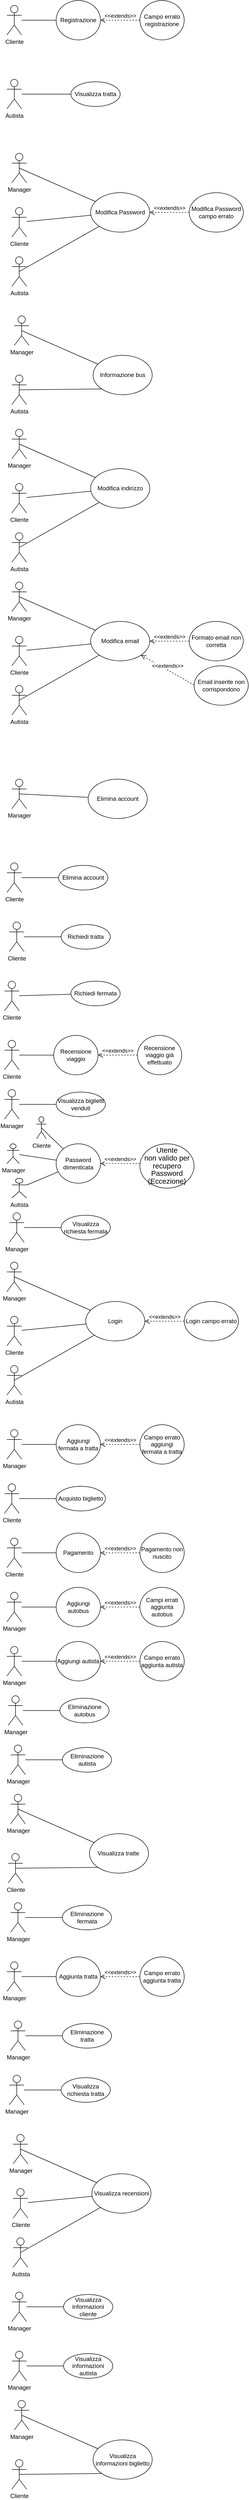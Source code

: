<mxfile version="12.2.2" type="device" pages="1"><diagram id="GbX4xSZyYI2LmrEJfxI9" name="Page-1"><mxGraphModel dx="868" dy="482" grid="1" gridSize="10" guides="1" tooltips="1" connect="1" arrows="1" fold="1" page="1" pageScale="1" pageWidth="827" pageHeight="1169" math="0" shadow="0"><root><mxCell id="0"/><mxCell id="1" parent="0"/><mxCell id="0_tDzzUkvHnb70HPdOWJ-1" value="Cliente" style="shape=umlActor;verticalLabelPosition=bottom;labelBackgroundColor=#ffffff;verticalAlign=top;html=1;outlineConnect=0;" parent="1" vertex="1"><mxGeometry x="20" y="20" width="30" height="60" as="geometry"/></mxCell><mxCell id="0_tDzzUkvHnb70HPdOWJ-2" value="" style="endArrow=none;html=1;" parent="1" source="0_tDzzUkvHnb70HPdOWJ-1" target="0_tDzzUkvHnb70HPdOWJ-3" edge="1"><mxGeometry width="50" height="50" relative="1" as="geometry"><mxPoint x="20" y="170" as="sourcePoint"/><mxPoint x="70" y="120" as="targetPoint"/></mxGeometry></mxCell><mxCell id="0_tDzzUkvHnb70HPdOWJ-3" value="Registrazione" style="ellipse;whiteSpace=wrap;html=1;" parent="1" vertex="1"><mxGeometry x="120" y="10" width="90" height="80" as="geometry"/></mxCell><mxCell id="0_tDzzUkvHnb70HPdOWJ-4" value="&amp;lt;&amp;lt;extends&amp;gt;&amp;gt;" style="html=1;verticalAlign=bottom;endArrow=open;dashed=1;endSize=8;" parent="1" target="0_tDzzUkvHnb70HPdOWJ-3" edge="1"><mxGeometry relative="1" as="geometry"><mxPoint x="290" y="50" as="sourcePoint"/><mxPoint x="210" y="50" as="targetPoint"/></mxGeometry></mxCell><mxCell id="0_tDzzUkvHnb70HPdOWJ-5" value="Campo errato registrazione" style="ellipse;whiteSpace=wrap;html=1;" parent="1" vertex="1"><mxGeometry x="290" y="10" width="90" height="80" as="geometry"/></mxCell><mxCell id="0_tDzzUkvHnb70HPdOWJ-7" value="Autista" style="shape=umlActor;verticalLabelPosition=bottom;labelBackgroundColor=#ffffff;verticalAlign=top;html=1;outlineConnect=0;" parent="1" vertex="1"><mxGeometry x="20" y="170" width="30" height="60" as="geometry"/></mxCell><mxCell id="0_tDzzUkvHnb70HPdOWJ-10" value="" style="endArrow=none;html=1;" parent="1" source="0_tDzzUkvHnb70HPdOWJ-7" target="0_tDzzUkvHnb70HPdOWJ-11" edge="1"><mxGeometry width="50" height="50" relative="1" as="geometry"><mxPoint x="20" y="320" as="sourcePoint"/><mxPoint x="70" y="270" as="targetPoint"/></mxGeometry></mxCell><mxCell id="0_tDzzUkvHnb70HPdOWJ-11" value="Visualizza tratta" style="ellipse;whiteSpace=wrap;html=1;" parent="1" vertex="1"><mxGeometry x="150" y="175" width="100" height="50" as="geometry"/></mxCell><mxCell id="0_tDzzUkvHnb70HPdOWJ-13" value="Manager" style="shape=umlActor;verticalLabelPosition=bottom;labelBackgroundColor=#ffffff;verticalAlign=top;html=1;outlineConnect=0;" parent="1" vertex="1"><mxGeometry x="30" y="320" width="30" height="60" as="geometry"/></mxCell><mxCell id="0_tDzzUkvHnb70HPdOWJ-14" value="Autista" style="shape=umlActor;verticalLabelPosition=bottom;labelBackgroundColor=#ffffff;verticalAlign=top;html=1;outlineConnect=0;" parent="1" vertex="1"><mxGeometry x="30" y="530" width="30" height="60" as="geometry"/></mxCell><mxCell id="0_tDzzUkvHnb70HPdOWJ-15" value="Cliente" style="shape=umlActor;verticalLabelPosition=bottom;labelBackgroundColor=#ffffff;verticalAlign=top;html=1;outlineConnect=0;" parent="1" vertex="1"><mxGeometry x="30" y="430" width="30" height="60" as="geometry"/></mxCell><mxCell id="0_tDzzUkvHnb70HPdOWJ-17" value="" style="endArrow=none;html=1;exitX=0.5;exitY=0.5;exitDx=0;exitDy=0;exitPerimeter=0;" parent="1" source="0_tDzzUkvHnb70HPdOWJ-13" target="0_tDzzUkvHnb70HPdOWJ-20" edge="1"><mxGeometry width="50" height="50" relative="1" as="geometry"><mxPoint x="80" y="370" as="sourcePoint"/><mxPoint x="110" y="350" as="targetPoint"/></mxGeometry></mxCell><mxCell id="0_tDzzUkvHnb70HPdOWJ-18" value="" style="endArrow=none;html=1;" parent="1" source="0_tDzzUkvHnb70HPdOWJ-15" target="0_tDzzUkvHnb70HPdOWJ-20" edge="1"><mxGeometry width="50" height="50" relative="1" as="geometry"><mxPoint x="95" y="480" as="sourcePoint"/><mxPoint x="140" y="450" as="targetPoint"/></mxGeometry></mxCell><mxCell id="0_tDzzUkvHnb70HPdOWJ-19" value="" style="endArrow=none;html=1;exitX=0.5;exitY=0.5;exitDx=0;exitDy=0;exitPerimeter=0;entryX=0;entryY=1;entryDx=0;entryDy=0;" parent="1" source="0_tDzzUkvHnb70HPdOWJ-14" target="0_tDzzUkvHnb70HPdOWJ-20" edge="1"><mxGeometry width="50" height="50" relative="1" as="geometry"><mxPoint x="90" y="580" as="sourcePoint"/><mxPoint x="140" y="530" as="targetPoint"/></mxGeometry></mxCell><mxCell id="0_tDzzUkvHnb70HPdOWJ-20" value="Modifica Password" style="ellipse;whiteSpace=wrap;html=1;" parent="1" vertex="1"><mxGeometry x="190" y="400" width="120" height="80" as="geometry"/></mxCell><mxCell id="0_tDzzUkvHnb70HPdOWJ-21" value="&amp;lt;&amp;lt;extends&amp;gt;&amp;gt;" style="html=1;verticalAlign=bottom;endArrow=open;dashed=1;endSize=8;exitX=0;exitY=0.5;exitDx=0;exitDy=0;" parent="1" source="0_tDzzUkvHnb70HPdOWJ-22" target="0_tDzzUkvHnb70HPdOWJ-20" edge="1"><mxGeometry relative="1" as="geometry"><mxPoint x="390" y="439.5" as="sourcePoint"/><mxPoint x="310" y="439.5" as="targetPoint"/></mxGeometry></mxCell><mxCell id="0_tDzzUkvHnb70HPdOWJ-22" value="Modifica Password campo errato" style="ellipse;whiteSpace=wrap;html=1;" parent="1" vertex="1"><mxGeometry x="390" y="400" width="110" height="80" as="geometry"/></mxCell><mxCell id="0_tDzzUkvHnb70HPdOWJ-23" value="Manager" style="shape=umlActor;verticalLabelPosition=bottom;labelBackgroundColor=#ffffff;verticalAlign=top;html=1;outlineConnect=0;" parent="1" vertex="1"><mxGeometry x="35" y="650" width="30" height="60" as="geometry"/></mxCell><mxCell id="0_tDzzUkvHnb70HPdOWJ-24" value="Autista" style="shape=umlActor;verticalLabelPosition=bottom;labelBackgroundColor=#ffffff;verticalAlign=top;html=1;outlineConnect=0;" parent="1" vertex="1"><mxGeometry x="30" y="770" width="30" height="60" as="geometry"/></mxCell><mxCell id="0_tDzzUkvHnb70HPdOWJ-25" value="" style="endArrow=none;html=1;exitX=0.5;exitY=0.5;exitDx=0;exitDy=0;exitPerimeter=0;" parent="1" source="0_tDzzUkvHnb70HPdOWJ-23" target="0_tDzzUkvHnb70HPdOWJ-27" edge="1"><mxGeometry width="50" height="50" relative="1" as="geometry"><mxPoint x="85" y="700" as="sourcePoint"/><mxPoint x="115" y="680" as="targetPoint"/></mxGeometry></mxCell><mxCell id="0_tDzzUkvHnb70HPdOWJ-26" value="" style="endArrow=none;html=1;exitX=0.5;exitY=0.5;exitDx=0;exitDy=0;exitPerimeter=0;entryX=0;entryY=1;entryDx=0;entryDy=0;" parent="1" source="0_tDzzUkvHnb70HPdOWJ-24" target="0_tDzzUkvHnb70HPdOWJ-27" edge="1"><mxGeometry width="50" height="50" relative="1" as="geometry"><mxPoint x="95" y="910" as="sourcePoint"/><mxPoint x="145" y="860" as="targetPoint"/></mxGeometry></mxCell><mxCell id="0_tDzzUkvHnb70HPdOWJ-27" value="Informazione bus" style="ellipse;whiteSpace=wrap;html=1;" parent="1" vertex="1"><mxGeometry x="195" y="730" width="120" height="80" as="geometry"/></mxCell><mxCell id="0_tDzzUkvHnb70HPdOWJ-28" value="Manager" style="shape=umlActor;verticalLabelPosition=bottom;labelBackgroundColor=#ffffff;verticalAlign=top;html=1;outlineConnect=0;" parent="1" vertex="1"><mxGeometry x="30" y="880" width="30" height="60" as="geometry"/></mxCell><mxCell id="0_tDzzUkvHnb70HPdOWJ-29" value="Autista" style="shape=umlActor;verticalLabelPosition=bottom;labelBackgroundColor=#ffffff;verticalAlign=top;html=1;outlineConnect=0;" parent="1" vertex="1"><mxGeometry x="30" y="1090" width="30" height="60" as="geometry"/></mxCell><mxCell id="0_tDzzUkvHnb70HPdOWJ-30" value="Cliente" style="shape=umlActor;verticalLabelPosition=bottom;labelBackgroundColor=#ffffff;verticalAlign=top;html=1;outlineConnect=0;" parent="1" vertex="1"><mxGeometry x="30" y="990" width="30" height="60" as="geometry"/></mxCell><mxCell id="0_tDzzUkvHnb70HPdOWJ-31" value="" style="endArrow=none;html=1;exitX=0.5;exitY=0.5;exitDx=0;exitDy=0;exitPerimeter=0;" parent="1" source="0_tDzzUkvHnb70HPdOWJ-28" target="0_tDzzUkvHnb70HPdOWJ-34" edge="1"><mxGeometry width="50" height="50" relative="1" as="geometry"><mxPoint x="80" y="930" as="sourcePoint"/><mxPoint x="110" y="910" as="targetPoint"/></mxGeometry></mxCell><mxCell id="0_tDzzUkvHnb70HPdOWJ-32" value="" style="endArrow=none;html=1;" parent="1" source="0_tDzzUkvHnb70HPdOWJ-30" target="0_tDzzUkvHnb70HPdOWJ-34" edge="1"><mxGeometry width="50" height="50" relative="1" as="geometry"><mxPoint x="95" y="1040" as="sourcePoint"/><mxPoint x="140" y="1010" as="targetPoint"/></mxGeometry></mxCell><mxCell id="0_tDzzUkvHnb70HPdOWJ-33" value="" style="endArrow=none;html=1;exitX=0.5;exitY=0.5;exitDx=0;exitDy=0;exitPerimeter=0;entryX=0;entryY=1;entryDx=0;entryDy=0;" parent="1" source="0_tDzzUkvHnb70HPdOWJ-29" target="0_tDzzUkvHnb70HPdOWJ-34" edge="1"><mxGeometry width="50" height="50" relative="1" as="geometry"><mxPoint x="90" y="1140" as="sourcePoint"/><mxPoint x="140" y="1090" as="targetPoint"/></mxGeometry></mxCell><mxCell id="0_tDzzUkvHnb70HPdOWJ-34" value="Modifica indirizzo&lt;span style=&quot;font-family: &amp;#34;helvetica&amp;#34; , &amp;#34;arial&amp;#34; , sans-serif ; font-size: 0px ; white-space: nowrap&quot;&gt;%3CmxGraphModel%3E%3Croot%3E%3CmxCell%20id%3D%220%22%2F%3E%3CmxCell%20id%3D%221%22%20parent%3D%220%22%2F%3E%3CmxCell%20id%3D%222%22%20value%3D%22Manager%22%20style%3D%22shape%3DumlActor%3BverticalLabelPosition%3Dbottom%3BlabelBackgroundColor%3D%23ffffff%3BverticalAlign%3Dtop%3Bhtml%3D1%3BoutlineConnect%3D0%3B%22%20vertex%3D%221%22%20parent%3D%221%22%3E%3CmxGeometry%20x%3D%2230%22%20y%3D%22320%22%20width%3D%2230%22%20height%3D%2260%22%20as%3D%22geometry%22%2F%3E%3C%2FmxCell%3E%3CmxCell%20id%3D%223%22%20value%3D%22Autista%22%20style%3D%22shape%3DumlActor%3BverticalLabelPosition%3Dbottom%3BlabelBackgroundColor%3D%23ffffff%3BverticalAlign%3Dtop%3Bhtml%3D1%3BoutlineConnect%3D0%3B%22%20vertex%3D%221%22%20parent%3D%221%22%3E%3CmxGeometry%20x%3D%2230%22%20y%3D%22530%22%20width%3D%2230%22%20height%3D%2260%22%20as%3D%22geometry%22%2F%3E%3C%2FmxCell%3E%3CmxCell%20id%3D%224%22%20value%3D%22Cliente%22%20style%3D%22shape%3DumlActor%3BverticalLabelPosition%3Dbottom%3BlabelBackgroundColor%3D%23ffffff%3BverticalAlign%3Dtop%3Bhtml%3D1%3BoutlineConnect%3D0%3B%22%20vertex%3D%221%22%20parent%3D%221%22%3E%3CmxGeometry%20x%3D%2230%22%20y%3D%22430%22%20width%3D%2230%22%20height%3D%2260%22%20as%3D%22geometry%22%2F%3E%3C%2FmxCell%3E%3CmxCell%20id%3D%225%22%20value%3D%22%22%20style%3D%22endArrow%3Dnone%3Bhtml%3D1%3BexitX%3D0.5%3BexitY%3D0.5%3BexitDx%3D0%3BexitDy%3D0%3BexitPerimeter%3D0%3B%22%20edge%3D%221%22%20source%3D%222%22%20target%3D%228%22%20parent%3D%221%22%3E%3CmxGeometry%20width%3D%2250%22%20height%3D%2250%22%20relative%3D%221%22%20as%3D%22geometry%22%3E%3CmxPoint%20x%3D%2280%22%20y%3D%22370%22%20as%3D%22sourcePoint%22%2F%3E%3CmxPoint%20x%3D%22110%22%20y%3D%22350%22%20as%3D%22targetPoint%22%2F%3E%3C%2FmxGeometry%3E%3C%2FmxCell%3E%3CmxCell%20id%3D%226%22%20value%3D%22%22%20style%3D%22endArrow%3Dnone%3Bhtml%3D1%3B%22%20edge%3D%221%22%20source%3D%224%22%20target%3D%228%22%20parent%3D%221%22%3E%3CmxGeometry%20width%3D%2250%22%20height%3D%2250%22%20relative%3D%221%22%20as%3D%22geometry%22%3E%3CmxPoint%20x%3D%2295%22%20y%3D%22480%22%20as%3D%22sourcePoint%22%2F%3E%3CmxPoint%20x%3D%22140%22%20y%3D%22450%22%20as%3D%22targetPoint%22%2F%3E%3C%2FmxGeometry%3E%3C%2FmxCell%3E%3CmxCell%20id%3D%227%22%20value%3D%22%22%20style%3D%22endArrow%3Dnone%3Bhtml%3D1%3BexitX%3D0.5%3BexitY%3D0.5%3BexitDx%3D0%3BexitDy%3D0%3BexitPerimeter%3D0%3BentryX%3D0%3BentryY%3D1%3BentryDx%3D0%3BentryDy%3D0%3B%22%20edge%3D%221%22%20source%3D%223%22%20target%3D%228%22%20parent%3D%221%22%3E%3CmxGeometry%20width%3D%2250%22%20height%3D%2250%22%20relative%3D%221%22%20as%3D%22geometry%22%3E%3CmxPoint%20x%3D%2290%22%20y%3D%22580%22%20as%3D%22sourcePoint%22%2F%3E%3CmxPoint%20x%3D%22140%22%20y%3D%22530%22%20as%3D%22targetPoint%22%2F%3E%3C%2FmxGeometry%3E%3C%2FmxCell%3E%3CmxCell%20id%3D%228%22%20value%3D%22Modifica%20Password%22%20style%3D%22ellipse%3BwhiteSpace%3Dwrap%3Bhtml%3D1%3B%22%20vertex%3D%221%22%20parent%3D%221%22%3E%3CmxGeometry%20x%3D%22190%22%20y%3D%22400%22%20width%3D%22120%22%20height%3D%2280%22%20as%3D%22geometry%22%2F%3E%3C%2FmxCell%3E%3CmxCell%20id%3D%229%22%20value%3D%22Informazione%20bus%22%20style%3D%22ellipse%3BwhiteSpace%3Dwrap%3Bhtml%3D1%3B%22%20vertex%3D%221%22%20parent%3D%221%22%3E%3CmxGeometry%20x%3D%22195%22%20y%3D%22730%22%20width%3D%22120%22%20height%3D%2280%22%20as%3D%22geometry%22%2F%3E%3C%2FmxCell%3E%3C%2Froot%3E%3C%2FmxGraphModel%3E&lt;/span&gt;" style="ellipse;whiteSpace=wrap;html=1;" parent="1" vertex="1"><mxGeometry x="190" y="960" width="120" height="80" as="geometry"/></mxCell><mxCell id="0_tDzzUkvHnb70HPdOWJ-44" value="Manager" style="shape=umlActor;verticalLabelPosition=bottom;labelBackgroundColor=#ffffff;verticalAlign=top;html=1;outlineConnect=0;" parent="1" vertex="1"><mxGeometry x="30" y="1190" width="30" height="60" as="geometry"/></mxCell><mxCell id="0_tDzzUkvHnb70HPdOWJ-45" value="Autista" style="shape=umlActor;verticalLabelPosition=bottom;labelBackgroundColor=#ffffff;verticalAlign=top;html=1;outlineConnect=0;" parent="1" vertex="1"><mxGeometry x="30" y="1400" width="30" height="60" as="geometry"/></mxCell><mxCell id="0_tDzzUkvHnb70HPdOWJ-46" value="Cliente" style="shape=umlActor;verticalLabelPosition=bottom;labelBackgroundColor=#ffffff;verticalAlign=top;html=1;outlineConnect=0;" parent="1" vertex="1"><mxGeometry x="30" y="1300" width="30" height="60" as="geometry"/></mxCell><mxCell id="0_tDzzUkvHnb70HPdOWJ-47" value="" style="endArrow=none;html=1;exitX=0.5;exitY=0.5;exitDx=0;exitDy=0;exitPerimeter=0;" parent="1" source="0_tDzzUkvHnb70HPdOWJ-44" target="0_tDzzUkvHnb70HPdOWJ-50" edge="1"><mxGeometry width="50" height="50" relative="1" as="geometry"><mxPoint x="80" y="1240" as="sourcePoint"/><mxPoint x="110" y="1220" as="targetPoint"/></mxGeometry></mxCell><mxCell id="0_tDzzUkvHnb70HPdOWJ-48" value="" style="endArrow=none;html=1;" parent="1" source="0_tDzzUkvHnb70HPdOWJ-46" target="0_tDzzUkvHnb70HPdOWJ-50" edge="1"><mxGeometry width="50" height="50" relative="1" as="geometry"><mxPoint x="95" y="1350" as="sourcePoint"/><mxPoint x="140" y="1320" as="targetPoint"/></mxGeometry></mxCell><mxCell id="0_tDzzUkvHnb70HPdOWJ-49" value="" style="endArrow=none;html=1;exitX=0.5;exitY=0.5;exitDx=0;exitDy=0;exitPerimeter=0;entryX=0;entryY=1;entryDx=0;entryDy=0;" parent="1" source="0_tDzzUkvHnb70HPdOWJ-45" target="0_tDzzUkvHnb70HPdOWJ-50" edge="1"><mxGeometry width="50" height="50" relative="1" as="geometry"><mxPoint x="90" y="1450" as="sourcePoint"/><mxPoint x="140" y="1400" as="targetPoint"/></mxGeometry></mxCell><mxCell id="0_tDzzUkvHnb70HPdOWJ-50" value="Modifica email" style="ellipse;whiteSpace=wrap;html=1;" parent="1" vertex="1"><mxGeometry x="190" y="1270" width="120" height="80" as="geometry"/></mxCell><mxCell id="0_tDzzUkvHnb70HPdOWJ-51" value="&amp;lt;&amp;lt;extends&amp;gt;&amp;gt;" style="html=1;verticalAlign=bottom;endArrow=open;dashed=1;endSize=8;exitX=0;exitY=0.5;exitDx=0;exitDy=0;" parent="1" source="0_tDzzUkvHnb70HPdOWJ-52" target="0_tDzzUkvHnb70HPdOWJ-50" edge="1"><mxGeometry relative="1" as="geometry"><mxPoint x="390" y="1309.5" as="sourcePoint"/><mxPoint x="310" y="1309.5" as="targetPoint"/></mxGeometry></mxCell><mxCell id="0_tDzzUkvHnb70HPdOWJ-52" value="Formato email non corretta" style="ellipse;whiteSpace=wrap;html=1;" parent="1" vertex="1"><mxGeometry x="390" y="1270" width="110" height="80" as="geometry"/></mxCell><mxCell id="0_tDzzUkvHnb70HPdOWJ-53" value="Email inserite non corrispondono" style="ellipse;whiteSpace=wrap;html=1;" parent="1" vertex="1"><mxGeometry x="400" y="1360" width="110" height="80" as="geometry"/></mxCell><mxCell id="0_tDzzUkvHnb70HPdOWJ-54" value="&amp;lt;&amp;lt;extends&amp;gt;&amp;gt;" style="html=1;verticalAlign=bottom;endArrow=open;dashed=1;endSize=8;exitX=0;exitY=0.5;exitDx=0;exitDy=0;entryX=1;entryY=1;entryDx=0;entryDy=0;" parent="1" target="0_tDzzUkvHnb70HPdOWJ-50" edge="1"><mxGeometry relative="1" as="geometry"><mxPoint x="400" y="1399" as="sourcePoint"/><mxPoint x="320" y="1399" as="targetPoint"/></mxGeometry></mxCell><mxCell id="0_tDzzUkvHnb70HPdOWJ-55" value="Manager" style="shape=umlActor;verticalLabelPosition=bottom;labelBackgroundColor=#ffffff;verticalAlign=top;html=1;outlineConnect=0;" parent="1" vertex="1"><mxGeometry x="30" y="1590" width="30" height="60" as="geometry"/></mxCell><mxCell id="0_tDzzUkvHnb70HPdOWJ-58" value="" style="endArrow=none;html=1;exitX=0.5;exitY=0.5;exitDx=0;exitDy=0;exitPerimeter=0;" parent="1" source="0_tDzzUkvHnb70HPdOWJ-55" target="0_tDzzUkvHnb70HPdOWJ-61" edge="1"><mxGeometry width="50" height="50" relative="1" as="geometry"><mxPoint x="75" y="1560" as="sourcePoint"/><mxPoint x="105" y="1540" as="targetPoint"/></mxGeometry></mxCell><mxCell id="0_tDzzUkvHnb70HPdOWJ-61" value="Elimina account" style="ellipse;whiteSpace=wrap;html=1;" parent="1" vertex="1"><mxGeometry x="185" y="1590" width="120" height="80" as="geometry"/></mxCell><mxCell id="0_tDzzUkvHnb70HPdOWJ-62" value="Cliente" style="shape=umlActor;verticalLabelPosition=bottom;labelBackgroundColor=#ffffff;verticalAlign=top;html=1;outlineConnect=0;" parent="1" vertex="1"><mxGeometry x="15" y="2000" width="30" height="60" as="geometry"/></mxCell><mxCell id="0_tDzzUkvHnb70HPdOWJ-63" value="" style="endArrow=none;html=1;" parent="1" source="0_tDzzUkvHnb70HPdOWJ-62" target="0_tDzzUkvHnb70HPdOWJ-64" edge="1"><mxGeometry width="50" height="50" relative="1" as="geometry"><mxPoint x="-75" y="2080" as="sourcePoint"/><mxPoint x="-25" y="2030" as="targetPoint"/></mxGeometry></mxCell><mxCell id="0_tDzzUkvHnb70HPdOWJ-64" value="Richiedi fermata" style="ellipse;whiteSpace=wrap;html=1;" parent="1" vertex="1"><mxGeometry x="150" y="2000" width="100" height="50" as="geometry"/></mxCell><mxCell id="0_tDzzUkvHnb70HPdOWJ-65" value="Cliente" style="shape=umlActor;verticalLabelPosition=bottom;labelBackgroundColor=#ffffff;verticalAlign=top;html=1;outlineConnect=0;" parent="1" vertex="1"><mxGeometry x="25" y="1880" width="30" height="60" as="geometry"/></mxCell><mxCell id="0_tDzzUkvHnb70HPdOWJ-66" value="" style="endArrow=none;html=1;" parent="1" source="0_tDzzUkvHnb70HPdOWJ-65" target="0_tDzzUkvHnb70HPdOWJ-67" edge="1"><mxGeometry width="50" height="50" relative="1" as="geometry"><mxPoint y="2030" as="sourcePoint"/><mxPoint x="50" y="1980" as="targetPoint"/></mxGeometry></mxCell><mxCell id="0_tDzzUkvHnb70HPdOWJ-67" value="Richiedi tratta" style="ellipse;whiteSpace=wrap;html=1;" parent="1" vertex="1"><mxGeometry x="130" y="1885" width="100" height="50" as="geometry"/></mxCell><mxCell id="0_tDzzUkvHnb70HPdOWJ-70" value="Cliente" style="shape=umlActor;verticalLabelPosition=bottom;labelBackgroundColor=#ffffff;verticalAlign=top;html=1;outlineConnect=0;" parent="1" vertex="1"><mxGeometry x="15" y="2120" width="30" height="60" as="geometry"/></mxCell><mxCell id="0_tDzzUkvHnb70HPdOWJ-71" value="" style="endArrow=none;html=1;" parent="1" source="0_tDzzUkvHnb70HPdOWJ-70" target="0_tDzzUkvHnb70HPdOWJ-72" edge="1"><mxGeometry width="50" height="50" relative="1" as="geometry"><mxPoint x="15" y="2270" as="sourcePoint"/><mxPoint x="65" y="2220" as="targetPoint"/></mxGeometry></mxCell><mxCell id="0_tDzzUkvHnb70HPdOWJ-72" value="Recensione viaggio" style="ellipse;whiteSpace=wrap;html=1;" parent="1" vertex="1"><mxGeometry x="115" y="2110" width="90" height="80" as="geometry"/></mxCell><mxCell id="0_tDzzUkvHnb70HPdOWJ-73" value="&amp;lt;&amp;lt;extends&amp;gt;&amp;gt;" style="html=1;verticalAlign=bottom;endArrow=open;dashed=1;endSize=8;" parent="1" target="0_tDzzUkvHnb70HPdOWJ-72" edge="1"><mxGeometry relative="1" as="geometry"><mxPoint x="285" y="2150" as="sourcePoint"/><mxPoint x="205" y="2150" as="targetPoint"/></mxGeometry></mxCell><mxCell id="0_tDzzUkvHnb70HPdOWJ-74" value="Recensione viaggio già effettuato" style="ellipse;whiteSpace=wrap;html=1;" parent="1" vertex="1"><mxGeometry x="285" y="2110" width="90" height="80" as="geometry"/></mxCell><mxCell id="0_tDzzUkvHnb70HPdOWJ-75" value="Manager" style="shape=umlActor;verticalLabelPosition=bottom;labelBackgroundColor=#ffffff;verticalAlign=top;html=1;outlineConnect=0;" parent="1" vertex="1"><mxGeometry x="15" y="2220" width="30" height="60" as="geometry"/></mxCell><mxCell id="0_tDzzUkvHnb70HPdOWJ-76" value="" style="endArrow=none;html=1;" parent="1" source="0_tDzzUkvHnb70HPdOWJ-75" target="0_tDzzUkvHnb70HPdOWJ-77" edge="1"><mxGeometry width="50" height="50" relative="1" as="geometry"><mxPoint x="-10" y="2370" as="sourcePoint"/><mxPoint x="40" y="2320" as="targetPoint"/></mxGeometry></mxCell><mxCell id="0_tDzzUkvHnb70HPdOWJ-77" value="Visualizza biglietti venduti" style="ellipse;whiteSpace=wrap;html=1;" parent="1" vertex="1"><mxGeometry x="120" y="2225" width="100" height="50" as="geometry"/></mxCell><mxCell id="0_tDzzUkvHnb70HPdOWJ-84" value="Manager" style="shape=umlActor;verticalLabelPosition=bottom;labelBackgroundColor=#ffffff;verticalAlign=top;html=1;outlineConnect=0;" parent="1" vertex="1"><mxGeometry x="20" y="2330" width="25" height="40" as="geometry"/></mxCell><mxCell id="0_tDzzUkvHnb70HPdOWJ-85" value="" style="endArrow=none;html=1;" parent="1" source="0_tDzzUkvHnb70HPdOWJ-84" target="0_tDzzUkvHnb70HPdOWJ-86" edge="1"><mxGeometry width="50" height="50" relative="1" as="geometry"><mxPoint x="20" y="2490" as="sourcePoint"/><mxPoint x="70" y="2440" as="targetPoint"/></mxGeometry></mxCell><mxCell id="0_tDzzUkvHnb70HPdOWJ-86" value="Password dimenticata" style="ellipse;whiteSpace=wrap;html=1;" parent="1" vertex="1"><mxGeometry x="120" y="2330" width="90" height="80" as="geometry"/></mxCell><mxCell id="0_tDzzUkvHnb70HPdOWJ-87" value="&amp;lt;&amp;lt;extends&amp;gt;&amp;gt;" style="html=1;verticalAlign=bottom;endArrow=open;dashed=1;endSize=8;" parent="1" target="0_tDzzUkvHnb70HPdOWJ-86" edge="1"><mxGeometry relative="1" as="geometry"><mxPoint x="290" y="2370" as="sourcePoint"/><mxPoint x="210" y="2370" as="targetPoint"/></mxGeometry></mxCell><mxCell id="0_tDzzUkvHnb70HPdOWJ-88" value="&lt;span style=&quot;font-size: 11.0pt ; line-height: 107% ; font-family: &amp;#34;calibri&amp;#34; , sans-serif&quot;&gt;Utente&lt;br/&gt;non valido per recupero Password (Eccezione)&lt;/span&gt;" style="ellipse;whiteSpace=wrap;html=1;" parent="1" vertex="1"><mxGeometry x="290" y="2330" width="110" height="90" as="geometry"/></mxCell><mxCell id="0_tDzzUkvHnb70HPdOWJ-90" value="Manager" style="shape=umlActor;verticalLabelPosition=bottom;labelBackgroundColor=#ffffff;verticalAlign=top;html=1;outlineConnect=0;" parent="1" vertex="1"><mxGeometry x="25" y="2470" width="30" height="60" as="geometry"/></mxCell><mxCell id="0_tDzzUkvHnb70HPdOWJ-91" value="" style="endArrow=none;html=1;" parent="1" source="0_tDzzUkvHnb70HPdOWJ-90" target="0_tDzzUkvHnb70HPdOWJ-92" edge="1"><mxGeometry width="50" height="50" relative="1" as="geometry"><mxPoint y="2620" as="sourcePoint"/><mxPoint x="50" y="2570" as="targetPoint"/></mxGeometry></mxCell><mxCell id="0_tDzzUkvHnb70HPdOWJ-92" value="Visualizza richiesta fermata" style="ellipse;whiteSpace=wrap;html=1;" parent="1" vertex="1"><mxGeometry x="130" y="2475" width="100" height="50" as="geometry"/></mxCell><mxCell id="PZrvF314E27Iuax2RJaL-1" value="Manager" style="shape=umlActor;verticalLabelPosition=bottom;labelBackgroundColor=#ffffff;verticalAlign=top;html=1;outlineConnect=0;" parent="1" vertex="1"><mxGeometry x="20" y="2570" width="30" height="60" as="geometry"/></mxCell><mxCell id="PZrvF314E27Iuax2RJaL-2" value="Autista" style="shape=umlActor;verticalLabelPosition=bottom;labelBackgroundColor=#ffffff;verticalAlign=top;html=1;outlineConnect=0;" parent="1" vertex="1"><mxGeometry x="20" y="2780" width="30" height="60" as="geometry"/></mxCell><mxCell id="PZrvF314E27Iuax2RJaL-3" value="Cliente" style="shape=umlActor;verticalLabelPosition=bottom;labelBackgroundColor=#ffffff;verticalAlign=top;html=1;outlineConnect=0;" parent="1" vertex="1"><mxGeometry x="20" y="2680" width="30" height="60" as="geometry"/></mxCell><mxCell id="PZrvF314E27Iuax2RJaL-4" value="" style="endArrow=none;html=1;exitX=0.5;exitY=0.5;exitDx=0;exitDy=0;exitPerimeter=0;" parent="1" source="PZrvF314E27Iuax2RJaL-1" target="PZrvF314E27Iuax2RJaL-7" edge="1"><mxGeometry width="50" height="50" relative="1" as="geometry"><mxPoint x="70" y="2620" as="sourcePoint"/><mxPoint x="100" y="2600" as="targetPoint"/></mxGeometry></mxCell><mxCell id="PZrvF314E27Iuax2RJaL-5" value="" style="endArrow=none;html=1;" parent="1" source="PZrvF314E27Iuax2RJaL-3" target="PZrvF314E27Iuax2RJaL-7" edge="1"><mxGeometry width="50" height="50" relative="1" as="geometry"><mxPoint x="85" y="2730" as="sourcePoint"/><mxPoint x="130" y="2700" as="targetPoint"/></mxGeometry></mxCell><mxCell id="PZrvF314E27Iuax2RJaL-6" value="" style="endArrow=none;html=1;exitX=0.5;exitY=0.5;exitDx=0;exitDy=0;exitPerimeter=0;entryX=0;entryY=1;entryDx=0;entryDy=0;" parent="1" source="PZrvF314E27Iuax2RJaL-2" target="PZrvF314E27Iuax2RJaL-7" edge="1"><mxGeometry width="50" height="50" relative="1" as="geometry"><mxPoint x="80" y="2830" as="sourcePoint"/><mxPoint x="130" y="2780" as="targetPoint"/></mxGeometry></mxCell><mxCell id="PZrvF314E27Iuax2RJaL-7" value="Login" style="ellipse;whiteSpace=wrap;html=1;" parent="1" vertex="1"><mxGeometry x="180" y="2650" width="120" height="80" as="geometry"/></mxCell><mxCell id="PZrvF314E27Iuax2RJaL-8" value="&amp;lt;&amp;lt;extends&amp;gt;&amp;gt;" style="html=1;verticalAlign=bottom;endArrow=open;dashed=1;endSize=8;exitX=0;exitY=0.5;exitDx=0;exitDy=0;" parent="1" source="PZrvF314E27Iuax2RJaL-9" target="PZrvF314E27Iuax2RJaL-7" edge="1"><mxGeometry relative="1" as="geometry"><mxPoint x="380" y="2689.5" as="sourcePoint"/><mxPoint x="300" y="2689.5" as="targetPoint"/></mxGeometry></mxCell><mxCell id="PZrvF314E27Iuax2RJaL-9" value="Login campo errato" style="ellipse;whiteSpace=wrap;html=1;" parent="1" vertex="1"><mxGeometry x="380" y="2650" width="110" height="80" as="geometry"/></mxCell><mxCell id="PZrvF314E27Iuax2RJaL-10" value="Manager" style="shape=umlActor;verticalLabelPosition=bottom;labelBackgroundColor=#ffffff;verticalAlign=top;html=1;outlineConnect=0;" parent="1" vertex="1"><mxGeometry x="20" y="2910" width="30" height="60" as="geometry"/></mxCell><mxCell id="PZrvF314E27Iuax2RJaL-11" value="" style="endArrow=none;html=1;" parent="1" source="PZrvF314E27Iuax2RJaL-10" target="PZrvF314E27Iuax2RJaL-12" edge="1"><mxGeometry width="50" height="50" relative="1" as="geometry"><mxPoint x="20" y="3060" as="sourcePoint"/><mxPoint x="70" y="3010" as="targetPoint"/></mxGeometry></mxCell><mxCell id="PZrvF314E27Iuax2RJaL-12" value="Aggiungi fermata a tratta" style="ellipse;whiteSpace=wrap;html=1;" parent="1" vertex="1"><mxGeometry x="120" y="2900" width="90" height="80" as="geometry"/></mxCell><mxCell id="PZrvF314E27Iuax2RJaL-13" value="&amp;lt;&amp;lt;extends&amp;gt;&amp;gt;" style="html=1;verticalAlign=bottom;endArrow=open;dashed=1;endSize=8;" parent="1" target="PZrvF314E27Iuax2RJaL-12" edge="1"><mxGeometry relative="1" as="geometry"><mxPoint x="290" y="2940" as="sourcePoint"/><mxPoint x="210" y="2940" as="targetPoint"/></mxGeometry></mxCell><mxCell id="PZrvF314E27Iuax2RJaL-14" value="Campo errato aggiungi fermata a tratta" style="ellipse;whiteSpace=wrap;html=1;" parent="1" vertex="1"><mxGeometry x="290" y="2900" width="90" height="80" as="geometry"/></mxCell><mxCell id="PZrvF314E27Iuax2RJaL-18" value="Cliente" style="shape=umlActor;verticalLabelPosition=bottom;labelBackgroundColor=#ffffff;verticalAlign=top;html=1;outlineConnect=0;" parent="1" vertex="1"><mxGeometry x="20" y="1760" width="30" height="60" as="geometry"/></mxCell><mxCell id="PZrvF314E27Iuax2RJaL-19" value="" style="endArrow=none;html=1;" parent="1" source="PZrvF314E27Iuax2RJaL-18" target="PZrvF314E27Iuax2RJaL-20" edge="1"><mxGeometry width="50" height="50" relative="1" as="geometry"><mxPoint x="-5" y="1910" as="sourcePoint"/><mxPoint x="45" y="1860" as="targetPoint"/></mxGeometry></mxCell><mxCell id="PZrvF314E27Iuax2RJaL-20" value="Elimina account" style="ellipse;whiteSpace=wrap;html=1;" parent="1" vertex="1"><mxGeometry x="125" y="1765" width="100" height="50" as="geometry"/></mxCell><mxCell id="PZrvF314E27Iuax2RJaL-22" value="Autista" style="shape=umlActor;verticalLabelPosition=bottom;labelBackgroundColor=#ffffff;verticalAlign=top;html=1;outlineConnect=0;" parent="1" vertex="1"><mxGeometry x="30" y="2400" width="30" height="40" as="geometry"/></mxCell><mxCell id="PZrvF314E27Iuax2RJaL-23" value="" style="endArrow=none;html=1;" parent="1" source="PZrvF314E27Iuax2RJaL-22" target="0_tDzzUkvHnb70HPdOWJ-86" edge="1"><mxGeometry width="50" height="50" relative="1" as="geometry"><mxPoint x="28.5" y="2550" as="sourcePoint"/><mxPoint x="129.81" y="2420.419" as="targetPoint"/></mxGeometry></mxCell><mxCell id="PZrvF314E27Iuax2RJaL-24" value="Cliente" style="shape=umlActor;verticalLabelPosition=bottom;labelBackgroundColor=#ffffff;verticalAlign=top;html=1;outlineConnect=0;" parent="1" vertex="1"><mxGeometry x="80" y="2275" width="20" height="45" as="geometry"/></mxCell><mxCell id="PZrvF314E27Iuax2RJaL-25" value="" style="endArrow=none;html=1;exitX=0.5;exitY=0.5;exitDx=0;exitDy=0;exitPerimeter=0;" parent="1" source="PZrvF314E27Iuax2RJaL-24" target="0_tDzzUkvHnb70HPdOWJ-86" edge="1"><mxGeometry width="50" height="50" relative="1" as="geometry"><mxPoint x="100" y="2308" as="sourcePoint"/><mxPoint x="171.31" y="2325.419" as="targetPoint"/></mxGeometry></mxCell><mxCell id="PZrvF314E27Iuax2RJaL-26" value="Cliente" style="shape=umlActor;verticalLabelPosition=bottom;labelBackgroundColor=#ffffff;verticalAlign=top;html=1;outlineConnect=0;" parent="1" vertex="1"><mxGeometry x="15" y="3020" width="30" height="60" as="geometry"/></mxCell><mxCell id="PZrvF314E27Iuax2RJaL-27" value="" style="endArrow=none;html=1;" parent="1" source="PZrvF314E27Iuax2RJaL-26" target="PZrvF314E27Iuax2RJaL-28" edge="1"><mxGeometry width="50" height="50" relative="1" as="geometry"><mxPoint x="-10" y="3170" as="sourcePoint"/><mxPoint x="40" y="3120" as="targetPoint"/></mxGeometry></mxCell><mxCell id="PZrvF314E27Iuax2RJaL-28" value="Acquisto biglietto" style="ellipse;whiteSpace=wrap;html=1;" parent="1" vertex="1"><mxGeometry x="120" y="3025" width="100" height="50" as="geometry"/></mxCell><mxCell id="PZrvF314E27Iuax2RJaL-34" value="Cliente" style="shape=umlActor;verticalLabelPosition=bottom;labelBackgroundColor=#ffffff;verticalAlign=top;html=1;outlineConnect=0;" parent="1" vertex="1"><mxGeometry x="20" y="3130" width="30" height="60" as="geometry"/></mxCell><mxCell id="PZrvF314E27Iuax2RJaL-35" value="" style="endArrow=none;html=1;" parent="1" source="PZrvF314E27Iuax2RJaL-34" target="PZrvF314E27Iuax2RJaL-36" edge="1"><mxGeometry width="50" height="50" relative="1" as="geometry"><mxPoint x="20" y="3280" as="sourcePoint"/><mxPoint x="70" y="3230" as="targetPoint"/></mxGeometry></mxCell><mxCell id="PZrvF314E27Iuax2RJaL-36" value="Pagamento" style="ellipse;whiteSpace=wrap;html=1;" parent="1" vertex="1"><mxGeometry x="120" y="3120" width="90" height="80" as="geometry"/></mxCell><mxCell id="PZrvF314E27Iuax2RJaL-37" value="&amp;lt;&amp;lt;extends&amp;gt;&amp;gt;" style="html=1;verticalAlign=bottom;endArrow=open;dashed=1;endSize=8;" parent="1" target="PZrvF314E27Iuax2RJaL-36" edge="1"><mxGeometry relative="1" as="geometry"><mxPoint x="290" y="3160" as="sourcePoint"/><mxPoint x="210" y="3160" as="targetPoint"/></mxGeometry></mxCell><mxCell id="PZrvF314E27Iuax2RJaL-38" value="Pagamento non riuscito&lt;span style=&quot;font-family: &amp;#34;helvetica&amp;#34; , &amp;#34;arial&amp;#34; , sans-serif ; font-size: 0px ; white-space: nowrap&quot;&gt;%3CmxGraphModel%3E%3Croot%3E%3CmxCell%20id%3D%220%22%2F%3E%3CmxCell%20id%3D%221%22%20parent%3D%220%22%2F%3E%3CmxCell%20id%3D%222%22%20value%3D%22Manager%22%20style%3D%22shape%3DumlActor%3BverticalLabelPosition%3Dbottom%3BlabelBackgroundColor%3D%23ffffff%3BverticalAlign%3Dtop%3Bhtml%3D1%3BoutlineConnect%3D0%3B%22%20vertex%3D%221%22%20parent%3D%221%22%3E%3CmxGeometry%20x%3D%2220%22%20y%3D%222910%22%20width%3D%2230%22%20height%3D%2260%22%20as%3D%22geometry%22%2F%3E%3C%2FmxCell%3E%3CmxCell%20id%3D%223%22%20value%3D%22%22%20style%3D%22endArrow%3Dnone%3Bhtml%3D1%3B%22%20edge%3D%221%22%20source%3D%222%22%20target%3D%224%22%20parent%3D%221%22%3E%3CmxGeometry%20width%3D%2250%22%20height%3D%2250%22%20relative%3D%221%22%20as%3D%22geometry%22%3E%3CmxPoint%20x%3D%2220%22%20y%3D%223060%22%20as%3D%22sourcePoint%22%2F%3E%3CmxPoint%20x%3D%2270%22%20y%3D%223010%22%20as%3D%22targetPoint%22%2F%3E%3C%2FmxGeometry%3E%3C%2FmxCell%3E%3CmxCell%20id%3D%224%22%20value%3D%22Aggiungi%20fermata%20a%20tratta%22%20style%3D%22ellipse%3BwhiteSpace%3Dwrap%3Bhtml%3D1%3B%22%20vertex%3D%221%22%20parent%3D%221%22%3E%3CmxGeometry%20x%3D%22120%22%20y%3D%222900%22%20width%3D%2290%22%20height%3D%2280%22%20as%3D%22geometry%22%2F%3E%3C%2FmxCell%3E%3CmxCell%20id%3D%225%22%20value%3D%22%26amp%3Blt%3B%26amp%3Blt%3Bextends%26amp%3Bgt%3B%26amp%3Bgt%3B%22%20style%3D%22html%3D1%3BverticalAlign%3Dbottom%3BendArrow%3Dopen%3Bdashed%3D1%3BendSize%3D8%3B%22%20edge%3D%221%22%20target%3D%224%22%20parent%3D%221%22%3E%3CmxGeometry%20relative%3D%221%22%20as%3D%22geometry%22%3E%3CmxPoint%20x%3D%22290%22%20y%3D%222940%22%20as%3D%22sourcePoint%22%2F%3E%3CmxPoint%20x%3D%22210%22%20y%3D%222940%22%20as%3D%22targetPoint%22%2F%3E%3C%2FmxGeometry%3E%3C%2FmxCell%3E%3CmxCell%20id%3D%226%22%20value%3D%22Campo%20errato%20aggiungi%20fermata%20a%20tratta%22%20style%3D%22ellipse%3BwhiteSpace%3Dwrap%3Bhtml%3D1%3B%22%20vertex%3D%221%22%20parent%3D%221%22%3E%3CmxGeometry%20x%3D%22290%22%20y%3D%222900%22%20width%3D%2290%22%20height%3D%2280%22%20as%3D%22geometry%22%2F%3E%3C%2FmxCell%3E%3C%2Froot%3E%3C%2FmxGraphModel%3E&lt;/span&gt;" style="ellipse;whiteSpace=wrap;html=1;" parent="1" vertex="1"><mxGeometry x="290" y="3120" width="90" height="80" as="geometry"/></mxCell><mxCell id="PZrvF314E27Iuax2RJaL-39" value="Manager" style="shape=umlActor;verticalLabelPosition=bottom;labelBackgroundColor=#ffffff;verticalAlign=top;html=1;outlineConnect=0;" parent="1" vertex="1"><mxGeometry x="20" y="3240" width="30" height="60" as="geometry"/></mxCell><mxCell id="PZrvF314E27Iuax2RJaL-40" value="" style="endArrow=none;html=1;" parent="1" source="PZrvF314E27Iuax2RJaL-39" target="PZrvF314E27Iuax2RJaL-41" edge="1"><mxGeometry width="50" height="50" relative="1" as="geometry"><mxPoint x="20" y="3390" as="sourcePoint"/><mxPoint x="70" y="3340" as="targetPoint"/></mxGeometry></mxCell><mxCell id="PZrvF314E27Iuax2RJaL-41" value="Aggiungi autobus" style="ellipse;whiteSpace=wrap;html=1;" parent="1" vertex="1"><mxGeometry x="120" y="3230" width="90" height="80" as="geometry"/></mxCell><mxCell id="PZrvF314E27Iuax2RJaL-42" value="&amp;lt;&amp;lt;extends&amp;gt;&amp;gt;" style="html=1;verticalAlign=bottom;endArrow=open;dashed=1;endSize=8;" parent="1" target="PZrvF314E27Iuax2RJaL-41" edge="1"><mxGeometry relative="1" as="geometry"><mxPoint x="290" y="3270" as="sourcePoint"/><mxPoint x="210" y="3270" as="targetPoint"/></mxGeometry></mxCell><mxCell id="PZrvF314E27Iuax2RJaL-43" value="Campi errati aggiunta autobus" style="ellipse;whiteSpace=wrap;html=1;" parent="1" vertex="1"><mxGeometry x="290" y="3230" width="90" height="80" as="geometry"/></mxCell><mxCell id="PZrvF314E27Iuax2RJaL-44" value="Manager" style="shape=umlActor;verticalLabelPosition=bottom;labelBackgroundColor=#ffffff;verticalAlign=top;html=1;outlineConnect=0;" parent="1" vertex="1"><mxGeometry x="20" y="3350" width="30" height="60" as="geometry"/></mxCell><mxCell id="PZrvF314E27Iuax2RJaL-45" value="" style="endArrow=none;html=1;" parent="1" source="PZrvF314E27Iuax2RJaL-44" target="PZrvF314E27Iuax2RJaL-46" edge="1"><mxGeometry width="50" height="50" relative="1" as="geometry"><mxPoint x="20" y="3500" as="sourcePoint"/><mxPoint x="70" y="3450" as="targetPoint"/></mxGeometry></mxCell><mxCell id="PZrvF314E27Iuax2RJaL-46" value="Aggiungi autista" style="ellipse;whiteSpace=wrap;html=1;" parent="1" vertex="1"><mxGeometry x="120" y="3340" width="90" height="80" as="geometry"/></mxCell><mxCell id="PZrvF314E27Iuax2RJaL-47" value="&amp;lt;&amp;lt;extends&amp;gt;&amp;gt;" style="html=1;verticalAlign=bottom;endArrow=open;dashed=1;endSize=8;" parent="1" target="PZrvF314E27Iuax2RJaL-46" edge="1"><mxGeometry relative="1" as="geometry"><mxPoint x="290" y="3380" as="sourcePoint"/><mxPoint x="210" y="3380" as="targetPoint"/></mxGeometry></mxCell><mxCell id="PZrvF314E27Iuax2RJaL-48" value="Campo errato aggiunta autista" style="ellipse;whiteSpace=wrap;html=1;" parent="1" vertex="1"><mxGeometry x="290" y="3340" width="90" height="80" as="geometry"/></mxCell><mxCell id="PZrvF314E27Iuax2RJaL-55" value="Manager" style="shape=umlActor;verticalLabelPosition=bottom;labelBackgroundColor=#ffffff;verticalAlign=top;html=1;outlineConnect=0;" parent="1" vertex="1"><mxGeometry x="22.5" y="3450" width="30" height="60" as="geometry"/></mxCell><mxCell id="PZrvF314E27Iuax2RJaL-56" value="" style="endArrow=none;html=1;" parent="1" source="PZrvF314E27Iuax2RJaL-55" target="PZrvF314E27Iuax2RJaL-57" edge="1"><mxGeometry width="50" height="50" relative="1" as="geometry"><mxPoint x="-2.5" y="3600" as="sourcePoint"/><mxPoint x="47.5" y="3550" as="targetPoint"/></mxGeometry></mxCell><mxCell id="PZrvF314E27Iuax2RJaL-57" value="Eliminazione autobus" style="ellipse;whiteSpace=wrap;html=1;" parent="1" vertex="1"><mxGeometry x="127.5" y="3455" width="100" height="50" as="geometry"/></mxCell><mxCell id="PZrvF314E27Iuax2RJaL-58" value="Manager" style="shape=umlActor;verticalLabelPosition=bottom;labelBackgroundColor=#ffffff;verticalAlign=top;html=1;outlineConnect=0;" parent="1" vertex="1"><mxGeometry x="27.5" y="3550" width="30" height="60" as="geometry"/></mxCell><mxCell id="PZrvF314E27Iuax2RJaL-59" value="" style="endArrow=none;html=1;" parent="1" source="PZrvF314E27Iuax2RJaL-58" target="PZrvF314E27Iuax2RJaL-60" edge="1"><mxGeometry width="50" height="50" relative="1" as="geometry"><mxPoint x="2.5" y="3700" as="sourcePoint"/><mxPoint x="52.5" y="3650" as="targetPoint"/></mxGeometry></mxCell><mxCell id="PZrvF314E27Iuax2RJaL-60" value="Eliminazione autista" style="ellipse;whiteSpace=wrap;html=1;" parent="1" vertex="1"><mxGeometry x="132.5" y="3555" width="100" height="50" as="geometry"/></mxCell><mxCell id="PZrvF314E27Iuax2RJaL-61" value="Manager" style="shape=umlActor;verticalLabelPosition=bottom;labelBackgroundColor=#ffffff;verticalAlign=top;html=1;outlineConnect=0;" parent="1" vertex="1"><mxGeometry x="27.5" y="3650" width="30" height="60" as="geometry"/></mxCell><mxCell id="PZrvF314E27Iuax2RJaL-62" value="Cliente" style="shape=umlActor;verticalLabelPosition=bottom;labelBackgroundColor=#ffffff;verticalAlign=top;html=1;outlineConnect=0;" parent="1" vertex="1"><mxGeometry x="22.5" y="3770" width="30" height="60" as="geometry"/></mxCell><mxCell id="PZrvF314E27Iuax2RJaL-63" value="" style="endArrow=none;html=1;exitX=0.5;exitY=0.5;exitDx=0;exitDy=0;exitPerimeter=0;" parent="1" source="PZrvF314E27Iuax2RJaL-61" target="PZrvF314E27Iuax2RJaL-65" edge="1"><mxGeometry width="50" height="50" relative="1" as="geometry"><mxPoint x="77.5" y="3700" as="sourcePoint"/><mxPoint x="107.5" y="3680" as="targetPoint"/></mxGeometry></mxCell><mxCell id="PZrvF314E27Iuax2RJaL-64" value="" style="endArrow=none;html=1;exitX=0.5;exitY=0.5;exitDx=0;exitDy=0;exitPerimeter=0;entryX=0;entryY=1;entryDx=0;entryDy=0;" parent="1" source="PZrvF314E27Iuax2RJaL-62" target="PZrvF314E27Iuax2RJaL-65" edge="1"><mxGeometry width="50" height="50" relative="1" as="geometry"><mxPoint x="87.5" y="3910" as="sourcePoint"/><mxPoint x="137.5" y="3860" as="targetPoint"/></mxGeometry></mxCell><mxCell id="PZrvF314E27Iuax2RJaL-65" value="Visualizza tratte&amp;nbsp;" style="ellipse;whiteSpace=wrap;html=1;" parent="1" vertex="1"><mxGeometry x="187.5" y="3730" width="120" height="80" as="geometry"/></mxCell><mxCell id="PZrvF314E27Iuax2RJaL-66" value="Manager" style="shape=umlActor;verticalLabelPosition=bottom;labelBackgroundColor=#ffffff;verticalAlign=top;html=1;outlineConnect=0;" parent="1" vertex="1"><mxGeometry x="27.5" y="3870" width="30" height="60" as="geometry"/></mxCell><mxCell id="PZrvF314E27Iuax2RJaL-67" value="" style="endArrow=none;html=1;" parent="1" source="PZrvF314E27Iuax2RJaL-66" target="PZrvF314E27Iuax2RJaL-68" edge="1"><mxGeometry width="50" height="50" relative="1" as="geometry"><mxPoint x="2.5" y="4020" as="sourcePoint"/><mxPoint x="52.5" y="3970" as="targetPoint"/></mxGeometry></mxCell><mxCell id="PZrvF314E27Iuax2RJaL-68" value="Eliminazione fermata" style="ellipse;whiteSpace=wrap;html=1;" parent="1" vertex="1"><mxGeometry x="132.5" y="3875" width="100" height="50" as="geometry"/></mxCell><mxCell id="PZrvF314E27Iuax2RJaL-69" value="Manager" style="shape=umlActor;verticalLabelPosition=bottom;labelBackgroundColor=#ffffff;verticalAlign=top;html=1;outlineConnect=0;" parent="1" vertex="1"><mxGeometry x="20" y="3990" width="30" height="60" as="geometry"/></mxCell><mxCell id="PZrvF314E27Iuax2RJaL-70" value="" style="endArrow=none;html=1;" parent="1" source="PZrvF314E27Iuax2RJaL-69" target="PZrvF314E27Iuax2RJaL-71" edge="1"><mxGeometry width="50" height="50" relative="1" as="geometry"><mxPoint x="20" y="4140" as="sourcePoint"/><mxPoint x="70" y="4090" as="targetPoint"/></mxGeometry></mxCell><mxCell id="PZrvF314E27Iuax2RJaL-71" value="Aggiunta tratta" style="ellipse;whiteSpace=wrap;html=1;" parent="1" vertex="1"><mxGeometry x="120" y="3980" width="90" height="80" as="geometry"/></mxCell><mxCell id="PZrvF314E27Iuax2RJaL-72" value="&amp;lt;&amp;lt;extends&amp;gt;&amp;gt;" style="html=1;verticalAlign=bottom;endArrow=open;dashed=1;endSize=8;" parent="1" target="PZrvF314E27Iuax2RJaL-71" edge="1"><mxGeometry relative="1" as="geometry"><mxPoint x="290" y="4020" as="sourcePoint"/><mxPoint x="210" y="4020" as="targetPoint"/></mxGeometry></mxCell><mxCell id="PZrvF314E27Iuax2RJaL-73" value="Campo errato aggiunta tratta" style="ellipse;whiteSpace=wrap;html=1;" parent="1" vertex="1"><mxGeometry x="290" y="3980" width="90" height="80" as="geometry"/></mxCell><mxCell id="PZrvF314E27Iuax2RJaL-77" value="Manager" style="shape=umlActor;verticalLabelPosition=bottom;labelBackgroundColor=#ffffff;verticalAlign=top;html=1;outlineConnect=0;" parent="1" vertex="1"><mxGeometry x="27.5" y="4110" width="30" height="60" as="geometry"/></mxCell><mxCell id="PZrvF314E27Iuax2RJaL-78" value="" style="endArrow=none;html=1;" parent="1" source="PZrvF314E27Iuax2RJaL-77" target="PZrvF314E27Iuax2RJaL-79" edge="1"><mxGeometry width="50" height="50" relative="1" as="geometry"><mxPoint x="2.5" y="4260" as="sourcePoint"/><mxPoint x="52.5" y="4210" as="targetPoint"/></mxGeometry></mxCell><mxCell id="PZrvF314E27Iuax2RJaL-79" value="Eliminazione tratta" style="ellipse;whiteSpace=wrap;html=1;" parent="1" vertex="1"><mxGeometry x="132.5" y="4115" width="100" height="50" as="geometry"/></mxCell><mxCell id="PZrvF314E27Iuax2RJaL-80" value="Manager" style="shape=umlActor;verticalLabelPosition=bottom;labelBackgroundColor=#ffffff;verticalAlign=top;html=1;outlineConnect=0;" parent="1" vertex="1"><mxGeometry x="25" y="4220" width="30" height="60" as="geometry"/></mxCell><mxCell id="PZrvF314E27Iuax2RJaL-81" value="" style="endArrow=none;html=1;" parent="1" source="PZrvF314E27Iuax2RJaL-80" target="PZrvF314E27Iuax2RJaL-82" edge="1"><mxGeometry width="50" height="50" relative="1" as="geometry"><mxPoint y="4370" as="sourcePoint"/><mxPoint x="50" y="4320" as="targetPoint"/></mxGeometry></mxCell><mxCell id="PZrvF314E27Iuax2RJaL-82" value="Visualizza richiesta tratta" style="ellipse;whiteSpace=wrap;html=1;" parent="1" vertex="1"><mxGeometry x="130" y="4225" width="100" height="50" as="geometry"/></mxCell><mxCell id="7GeCQcrdqv7txYspmsve-1" value="Manager" style="shape=umlActor;verticalLabelPosition=bottom;labelBackgroundColor=#ffffff;verticalAlign=top;html=1;outlineConnect=0;" vertex="1" parent="1"><mxGeometry x="32.5" y="4340" width="30" height="60" as="geometry"/></mxCell><mxCell id="7GeCQcrdqv7txYspmsve-2" value="Autista" style="shape=umlActor;verticalLabelPosition=bottom;labelBackgroundColor=#ffffff;verticalAlign=top;html=1;outlineConnect=0;" vertex="1" parent="1"><mxGeometry x="32.5" y="4550" width="30" height="60" as="geometry"/></mxCell><mxCell id="7GeCQcrdqv7txYspmsve-3" value="Cliente" style="shape=umlActor;verticalLabelPosition=bottom;labelBackgroundColor=#ffffff;verticalAlign=top;html=1;outlineConnect=0;" vertex="1" parent="1"><mxGeometry x="32.5" y="4450" width="30" height="60" as="geometry"/></mxCell><mxCell id="7GeCQcrdqv7txYspmsve-4" value="" style="endArrow=none;html=1;exitX=0.5;exitY=0.5;exitDx=0;exitDy=0;exitPerimeter=0;" edge="1" parent="1" source="7GeCQcrdqv7txYspmsve-1" target="7GeCQcrdqv7txYspmsve-7"><mxGeometry width="50" height="50" relative="1" as="geometry"><mxPoint x="82.5" y="4390" as="sourcePoint"/><mxPoint x="112.5" y="4370" as="targetPoint"/></mxGeometry></mxCell><mxCell id="7GeCQcrdqv7txYspmsve-5" value="" style="endArrow=none;html=1;" edge="1" parent="1" source="7GeCQcrdqv7txYspmsve-3" target="7GeCQcrdqv7txYspmsve-7"><mxGeometry width="50" height="50" relative="1" as="geometry"><mxPoint x="97.5" y="4500" as="sourcePoint"/><mxPoint x="142.5" y="4470" as="targetPoint"/></mxGeometry></mxCell><mxCell id="7GeCQcrdqv7txYspmsve-6" value="" style="endArrow=none;html=1;exitX=0.5;exitY=0.5;exitDx=0;exitDy=0;exitPerimeter=0;entryX=0;entryY=1;entryDx=0;entryDy=0;" edge="1" parent="1" source="7GeCQcrdqv7txYspmsve-2" target="7GeCQcrdqv7txYspmsve-7"><mxGeometry width="50" height="50" relative="1" as="geometry"><mxPoint x="92.5" y="4600" as="sourcePoint"/><mxPoint x="142.5" y="4550" as="targetPoint"/></mxGeometry></mxCell><mxCell id="7GeCQcrdqv7txYspmsve-7" value="Visualizza recensioni" style="ellipse;whiteSpace=wrap;html=1;" vertex="1" parent="1"><mxGeometry x="192.5" y="4420" width="120" height="80" as="geometry"/></mxCell><mxCell id="7GeCQcrdqv7txYspmsve-8" value="Manager" style="shape=umlActor;verticalLabelPosition=bottom;labelBackgroundColor=#ffffff;verticalAlign=top;html=1;outlineConnect=0;" vertex="1" parent="1"><mxGeometry x="30" y="4660" width="30" height="60" as="geometry"/></mxCell><mxCell id="7GeCQcrdqv7txYspmsve-9" value="" style="endArrow=none;html=1;" edge="1" parent="1" source="7GeCQcrdqv7txYspmsve-8" target="7GeCQcrdqv7txYspmsve-10"><mxGeometry width="50" height="50" relative="1" as="geometry"><mxPoint x="5" y="4810" as="sourcePoint"/><mxPoint x="55" y="4760" as="targetPoint"/></mxGeometry></mxCell><mxCell id="7GeCQcrdqv7txYspmsve-10" value="Visualizza informazioni cliente" style="ellipse;whiteSpace=wrap;html=1;" vertex="1" parent="1"><mxGeometry x="135" y="4665" width="100" height="50" as="geometry"/></mxCell><mxCell id="7GeCQcrdqv7txYspmsve-11" value="Manager" style="shape=umlActor;verticalLabelPosition=bottom;labelBackgroundColor=#ffffff;verticalAlign=top;html=1;outlineConnect=0;" vertex="1" parent="1"><mxGeometry x="30" y="4780" width="30" height="60" as="geometry"/></mxCell><mxCell id="7GeCQcrdqv7txYspmsve-12" value="" style="endArrow=none;html=1;" edge="1" parent="1" source="7GeCQcrdqv7txYspmsve-11" target="7GeCQcrdqv7txYspmsve-13"><mxGeometry width="50" height="50" relative="1" as="geometry"><mxPoint x="5" y="4930" as="sourcePoint"/><mxPoint x="55" y="4880" as="targetPoint"/></mxGeometry></mxCell><mxCell id="7GeCQcrdqv7txYspmsve-13" value="Visualizza informazioni autista" style="ellipse;whiteSpace=wrap;html=1;" vertex="1" parent="1"><mxGeometry x="135" y="4785" width="100" height="50" as="geometry"/></mxCell><mxCell id="7GeCQcrdqv7txYspmsve-14" value="Manager" style="shape=umlActor;verticalLabelPosition=bottom;labelBackgroundColor=#ffffff;verticalAlign=top;html=1;outlineConnect=0;" vertex="1" parent="1"><mxGeometry x="35" y="4880" width="30" height="60" as="geometry"/></mxCell><mxCell id="7GeCQcrdqv7txYspmsve-15" value="Cliente" style="shape=umlActor;verticalLabelPosition=bottom;labelBackgroundColor=#ffffff;verticalAlign=top;html=1;outlineConnect=0;" vertex="1" parent="1"><mxGeometry x="30" y="5000" width="30" height="60" as="geometry"/></mxCell><mxCell id="7GeCQcrdqv7txYspmsve-16" value="" style="endArrow=none;html=1;exitX=0.5;exitY=0.5;exitDx=0;exitDy=0;exitPerimeter=0;" edge="1" parent="1" source="7GeCQcrdqv7txYspmsve-14" target="7GeCQcrdqv7txYspmsve-18"><mxGeometry width="50" height="50" relative="1" as="geometry"><mxPoint x="85" y="4930" as="sourcePoint"/><mxPoint x="115" y="4910" as="targetPoint"/></mxGeometry></mxCell><mxCell id="7GeCQcrdqv7txYspmsve-17" value="" style="endArrow=none;html=1;exitX=0.5;exitY=0.5;exitDx=0;exitDy=0;exitPerimeter=0;entryX=0;entryY=1;entryDx=0;entryDy=0;" edge="1" parent="1" source="7GeCQcrdqv7txYspmsve-15" target="7GeCQcrdqv7txYspmsve-18"><mxGeometry width="50" height="50" relative="1" as="geometry"><mxPoint x="95" y="5140" as="sourcePoint"/><mxPoint x="145" y="5090" as="targetPoint"/></mxGeometry></mxCell><mxCell id="7GeCQcrdqv7txYspmsve-18" value="Visualizza informazioni biglietto" style="ellipse;whiteSpace=wrap;html=1;" vertex="1" parent="1"><mxGeometry x="195" y="4960" width="120" height="80" as="geometry"/></mxCell></root></mxGraphModel></diagram></mxfile>